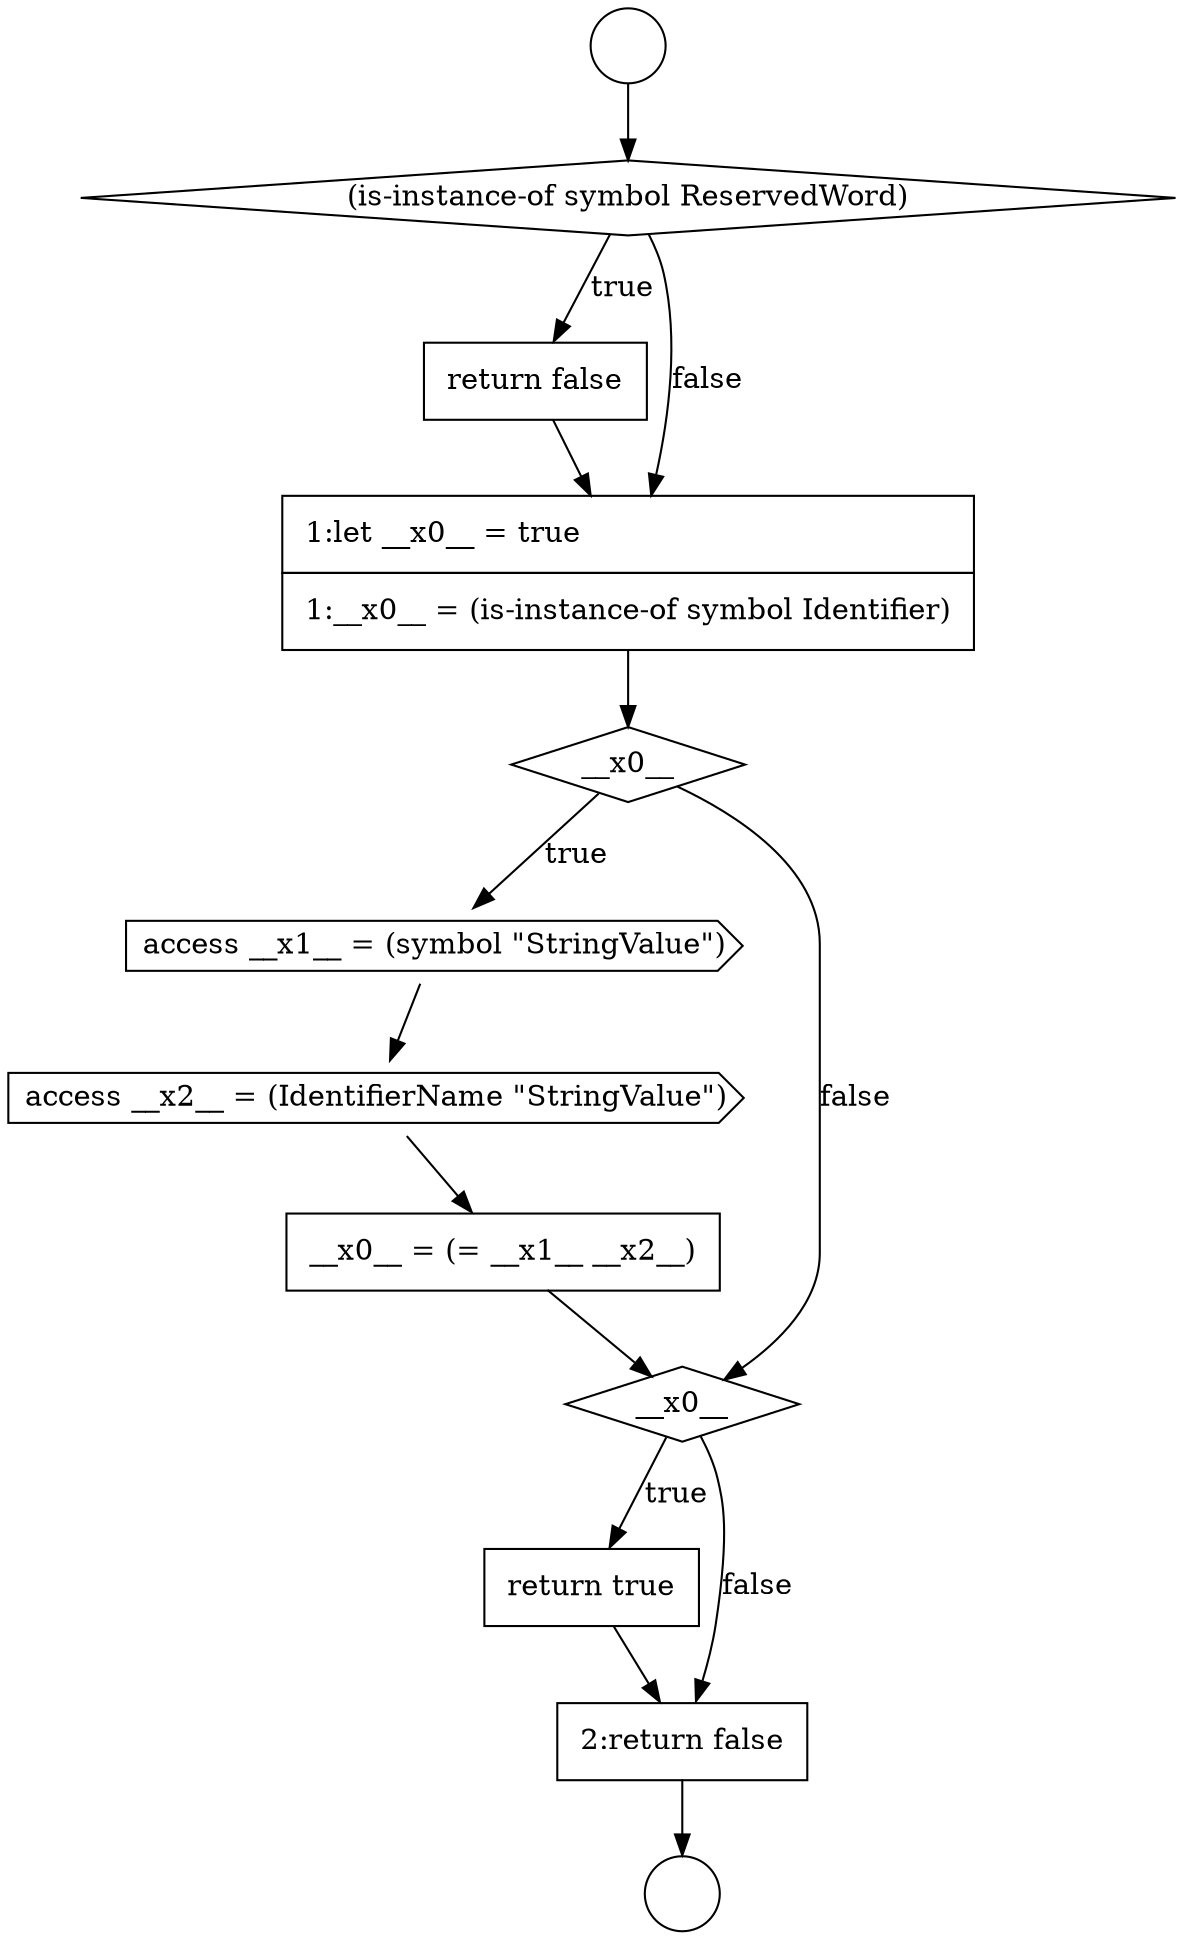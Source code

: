 digraph {
  node3434 [shape=diamond, label=<<font color="black">(is-instance-of symbol ReservedWord)</font>> color="black" fillcolor="white" style=filled]
  node3439 [shape=cds, label=<<font color="black">access __x2__ = (IdentifierName &quot;StringValue&quot;)</font>> color="black" fillcolor="white" style=filled]
  node3442 [shape=none, margin=0, label=<<font color="black">
    <table border="0" cellborder="1" cellspacing="0" cellpadding="10">
      <tr><td align="left">return true</td></tr>
    </table>
  </font>> color="black" fillcolor="white" style=filled]
  node3438 [shape=cds, label=<<font color="black">access __x1__ = (symbol &quot;StringValue&quot;)</font>> color="black" fillcolor="white" style=filled]
  node3435 [shape=none, margin=0, label=<<font color="black">
    <table border="0" cellborder="1" cellspacing="0" cellpadding="10">
      <tr><td align="left">return false</td></tr>
    </table>
  </font>> color="black" fillcolor="white" style=filled]
  node3440 [shape=none, margin=0, label=<<font color="black">
    <table border="0" cellborder="1" cellspacing="0" cellpadding="10">
      <tr><td align="left">__x0__ = (= __x1__ __x2__)</td></tr>
    </table>
  </font>> color="black" fillcolor="white" style=filled]
  node3441 [shape=diamond, label=<<font color="black">__x0__</font>> color="black" fillcolor="white" style=filled]
  node3436 [shape=none, margin=0, label=<<font color="black">
    <table border="0" cellborder="1" cellspacing="0" cellpadding="10">
      <tr><td align="left">1:let __x0__ = true</td></tr>
      <tr><td align="left">1:__x0__ = (is-instance-of symbol Identifier)</td></tr>
    </table>
  </font>> color="black" fillcolor="white" style=filled]
  node3433 [shape=circle label=" " color="black" fillcolor="white" style=filled]
  node3437 [shape=diamond, label=<<font color="black">__x0__</font>> color="black" fillcolor="white" style=filled]
  node3443 [shape=none, margin=0, label=<<font color="black">
    <table border="0" cellborder="1" cellspacing="0" cellpadding="10">
      <tr><td align="left">2:return false</td></tr>
    </table>
  </font>> color="black" fillcolor="white" style=filled]
  node3432 [shape=circle label=" " color="black" fillcolor="white" style=filled]
  node3440 -> node3441 [ color="black"]
  node3438 -> node3439 [ color="black"]
  node3436 -> node3437 [ color="black"]
  node3441 -> node3442 [label=<<font color="black">true</font>> color="black"]
  node3441 -> node3443 [label=<<font color="black">false</font>> color="black"]
  node3437 -> node3438 [label=<<font color="black">true</font>> color="black"]
  node3437 -> node3441 [label=<<font color="black">false</font>> color="black"]
  node3435 -> node3436 [ color="black"]
  node3434 -> node3435 [label=<<font color="black">true</font>> color="black"]
  node3434 -> node3436 [label=<<font color="black">false</font>> color="black"]
  node3442 -> node3443 [ color="black"]
  node3439 -> node3440 [ color="black"]
  node3432 -> node3434 [ color="black"]
  node3443 -> node3433 [ color="black"]
}
